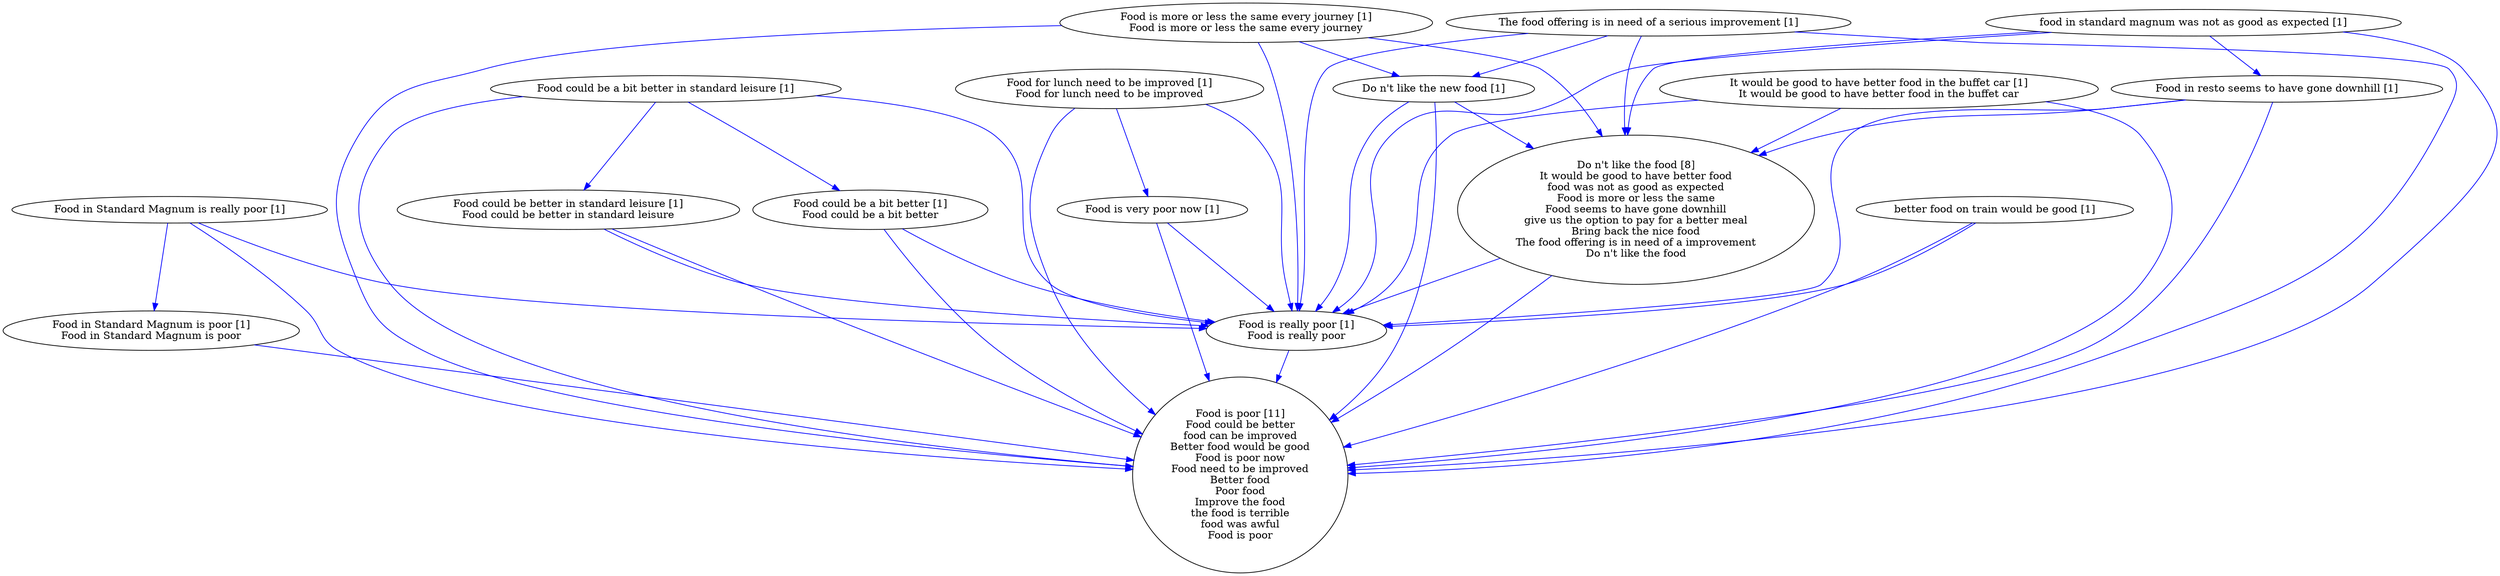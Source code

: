 digraph collapsedGraph {
"Do n't like the food [8]\nIt would be good to have better food\nfood was not as good as expected\nFood is more or less the same\nFood seems to have gone downhill\ngive us the option to pay for a better meal\nBring back the nice food\nThe food offering is in need of a improvement\nDo n't like the food""Food is poor [11]\nFood could be better\nfood can be improved\nBetter food would be good\nFood is poor now\nFood need to be improved\nBetter food\nPoor food\nImprove the food\nthe food is terrible\nfood was awful\nFood is poor""Do n't like the new food [1]""Food could be a bit better in standard leisure [1]""Food could be better in standard leisure [1]\nFood could be better in standard leisure""Food could be a bit better [1]\nFood could be a bit better""Food for lunch need to be improved [1]\nFood for lunch need to be improved""Food in Standard Magnum is really poor [1]""Food in Standard Magnum is poor [1]\nFood in Standard Magnum is poor""Food is really poor [1]\nFood is really poor""Food in resto seems to have gone downhill [1]""Food is more or less the same every journey [1]\nFood is more or less the same every journey""Food is very poor now [1]""It would be good to have better food in the buffet car [1]\nIt would be good to have better food in the buffet car""The food offering is in need of a serious improvement [1]""better food on train would be good [1]""food in standard magnum was not as good as expected [1]""Food could be a bit better in standard leisure [1]" -> "Food is poor [11]\nFood could be better\nfood can be improved\nBetter food would be good\nFood is poor now\nFood need to be improved\nBetter food\nPoor food\nImprove the food\nthe food is terrible\nfood was awful\nFood is poor" [color=blue]
"Food could be a bit better in standard leisure [1]" -> "Food is really poor [1]\nFood is really poor" [color=blue]
"It would be good to have better food in the buffet car [1]\nIt would be good to have better food in the buffet car" -> "Do n't like the food [8]\nIt would be good to have better food\nfood was not as good as expected\nFood is more or less the same\nFood seems to have gone downhill\ngive us the option to pay for a better meal\nBring back the nice food\nThe food offering is in need of a improvement\nDo n't like the food" [color=blue]
"Do n't like the food [8]\nIt would be good to have better food\nfood was not as good as expected\nFood is more or less the same\nFood seems to have gone downhill\ngive us the option to pay for a better meal\nBring back the nice food\nThe food offering is in need of a improvement\nDo n't like the food" -> "Food is really poor [1]\nFood is really poor" [color=blue]
"It would be good to have better food in the buffet car [1]\nIt would be good to have better food in the buffet car" -> "Food is poor [11]\nFood could be better\nfood can be improved\nBetter food would be good\nFood is poor now\nFood need to be improved\nBetter food\nPoor food\nImprove the food\nthe food is terrible\nfood was awful\nFood is poor" [color=blue]
"Food is really poor [1]\nFood is really poor" -> "Food is poor [11]\nFood could be better\nfood can be improved\nBetter food would be good\nFood is poor now\nFood need to be improved\nBetter food\nPoor food\nImprove the food\nthe food is terrible\nfood was awful\nFood is poor" [color=blue]
"Food is more or less the same every journey [1]\nFood is more or less the same every journey" -> "Do n't like the food [8]\nIt would be good to have better food\nfood was not as good as expected\nFood is more or less the same\nFood seems to have gone downhill\ngive us the option to pay for a better meal\nBring back the nice food\nThe food offering is in need of a improvement\nDo n't like the food" [color=blue]
"Food is more or less the same every journey [1]\nFood is more or less the same every journey" -> "Food is poor [11]\nFood could be better\nfood can be improved\nBetter food would be good\nFood is poor now\nFood need to be improved\nBetter food\nPoor food\nImprove the food\nthe food is terrible\nfood was awful\nFood is poor" [color=blue]
"Food for lunch need to be improved [1]\nFood for lunch need to be improved" -> "Food is poor [11]\nFood could be better\nfood can be improved\nBetter food would be good\nFood is poor now\nFood need to be improved\nBetter food\nPoor food\nImprove the food\nthe food is terrible\nfood was awful\nFood is poor" [color=blue]
"Food could be a bit better [1]\nFood could be a bit better" -> "Food is poor [11]\nFood could be better\nfood can be improved\nBetter food would be good\nFood is poor now\nFood need to be improved\nBetter food\nPoor food\nImprove the food\nthe food is terrible\nfood was awful\nFood is poor" [color=blue]
"It would be good to have better food in the buffet car [1]\nIt would be good to have better food in the buffet car" -> "Food is really poor [1]\nFood is really poor" [color=blue]
"Food is more or less the same every journey [1]\nFood is more or less the same every journey" -> "Food is really poor [1]\nFood is really poor" [color=blue]
"Food is more or less the same every journey [1]\nFood is more or less the same every journey" -> "Do n't like the new food [1]" [color=blue]
"Food in resto seems to have gone downhill [1]" -> "Food is really poor [1]\nFood is really poor" [color=blue]
"Food in resto seems to have gone downhill [1]" -> "Do n't like the food [8]\nIt would be good to have better food\nfood was not as good as expected\nFood is more or less the same\nFood seems to have gone downhill\ngive us the option to pay for a better meal\nBring back the nice food\nThe food offering is in need of a improvement\nDo n't like the food" [color=blue]
"Food is very poor now [1]" -> "Food is really poor [1]\nFood is really poor" [color=blue]
"Food could be better in standard leisure [1]\nFood could be better in standard leisure" -> "Food is poor [11]\nFood could be better\nfood can be improved\nBetter food would be good\nFood is poor now\nFood need to be improved\nBetter food\nPoor food\nImprove the food\nthe food is terrible\nfood was awful\nFood is poor" [color=blue]
"The food offering is in need of a serious improvement [1]" -> "Food is poor [11]\nFood could be better\nfood can be improved\nBetter food would be good\nFood is poor now\nFood need to be improved\nBetter food\nPoor food\nImprove the food\nthe food is terrible\nfood was awful\nFood is poor" [color=blue]
"Food in resto seems to have gone downhill [1]" -> "Food is poor [11]\nFood could be better\nfood can be improved\nBetter food would be good\nFood is poor now\nFood need to be improved\nBetter food\nPoor food\nImprove the food\nthe food is terrible\nfood was awful\nFood is poor" [color=blue]
"Food is very poor now [1]" -> "Food is poor [11]\nFood could be better\nfood can be improved\nBetter food would be good\nFood is poor now\nFood need to be improved\nBetter food\nPoor food\nImprove the food\nthe food is terrible\nfood was awful\nFood is poor" [color=blue]
"Do n't like the food [8]\nIt would be good to have better food\nfood was not as good as expected\nFood is more or less the same\nFood seems to have gone downhill\ngive us the option to pay for a better meal\nBring back the nice food\nThe food offering is in need of a improvement\nDo n't like the food" -> "Food is poor [11]\nFood could be better\nfood can be improved\nBetter food would be good\nFood is poor now\nFood need to be improved\nBetter food\nPoor food\nImprove the food\nthe food is terrible\nfood was awful\nFood is poor" [color=blue]
"Food could be better in standard leisure [1]\nFood could be better in standard leisure" -> "Food is really poor [1]\nFood is really poor" [color=blue]
"better food on train would be good [1]" -> "Food is really poor [1]\nFood is really poor" [color=blue]
"Food for lunch need to be improved [1]\nFood for lunch need to be improved" -> "Food is very poor now [1]" [color=blue]
"Food could be a bit better [1]\nFood could be a bit better" -> "Food is really poor [1]\nFood is really poor" [color=blue]
"better food on train would be good [1]" -> "Food is poor [11]\nFood could be better\nfood can be improved\nBetter food would be good\nFood is poor now\nFood need to be improved\nBetter food\nPoor food\nImprove the food\nthe food is terrible\nfood was awful\nFood is poor" [color=blue]
"food in standard magnum was not as good as expected [1]" -> "Food in resto seems to have gone downhill [1]" [color=blue]
"Food in Standard Magnum is really poor [1]" -> "Food is poor [11]\nFood could be better\nfood can be improved\nBetter food would be good\nFood is poor now\nFood need to be improved\nBetter food\nPoor food\nImprove the food\nthe food is terrible\nfood was awful\nFood is poor" [color=blue]
"food in standard magnum was not as good as expected [1]" -> "Food is poor [11]\nFood could be better\nfood can be improved\nBetter food would be good\nFood is poor now\nFood need to be improved\nBetter food\nPoor food\nImprove the food\nthe food is terrible\nfood was awful\nFood is poor" [color=blue]
"Food in Standard Magnum is poor [1]\nFood in Standard Magnum is poor" -> "Food is poor [11]\nFood could be better\nfood can be improved\nBetter food would be good\nFood is poor now\nFood need to be improved\nBetter food\nPoor food\nImprove the food\nthe food is terrible\nfood was awful\nFood is poor" [color=blue]
"Food for lunch need to be improved [1]\nFood for lunch need to be improved" -> "Food is really poor [1]\nFood is really poor" [color=blue]
"food in standard magnum was not as good as expected [1]" -> "Do n't like the food [8]\nIt would be good to have better food\nfood was not as good as expected\nFood is more or less the same\nFood seems to have gone downhill\ngive us the option to pay for a better meal\nBring back the nice food\nThe food offering is in need of a improvement\nDo n't like the food" [color=blue]
"food in standard magnum was not as good as expected [1]" -> "Food is really poor [1]\nFood is really poor" [color=blue]
"The food offering is in need of a serious improvement [1]" -> "Food is really poor [1]\nFood is really poor" [color=blue]
"The food offering is in need of a serious improvement [1]" -> "Do n't like the food [8]\nIt would be good to have better food\nfood was not as good as expected\nFood is more or less the same\nFood seems to have gone downhill\ngive us the option to pay for a better meal\nBring back the nice food\nThe food offering is in need of a improvement\nDo n't like the food" [color=blue]
"The food offering is in need of a serious improvement [1]" -> "Do n't like the new food [1]" [color=blue]
"Do n't like the new food [1]" -> "Food is really poor [1]\nFood is really poor" [color=blue]
"Do n't like the new food [1]" -> "Do n't like the food [8]\nIt would be good to have better food\nfood was not as good as expected\nFood is more or less the same\nFood seems to have gone downhill\ngive us the option to pay for a better meal\nBring back the nice food\nThe food offering is in need of a improvement\nDo n't like the food" [color=blue]
"Do n't like the new food [1]" -> "Food is poor [11]\nFood could be better\nfood can be improved\nBetter food would be good\nFood is poor now\nFood need to be improved\nBetter food\nPoor food\nImprove the food\nthe food is terrible\nfood was awful\nFood is poor" [color=blue]
"Food could be a bit better in standard leisure [1]" -> "Food could be better in standard leisure [1]\nFood could be better in standard leisure" [color=blue]
"Food could be a bit better in standard leisure [1]" -> "Food could be a bit better [1]\nFood could be a bit better" [color=blue]
"Food in Standard Magnum is really poor [1]" -> "Food in Standard Magnum is poor [1]\nFood in Standard Magnum is poor" [color=blue]
"Food in Standard Magnum is really poor [1]" -> "Food is really poor [1]\nFood is really poor" [color=blue]
}